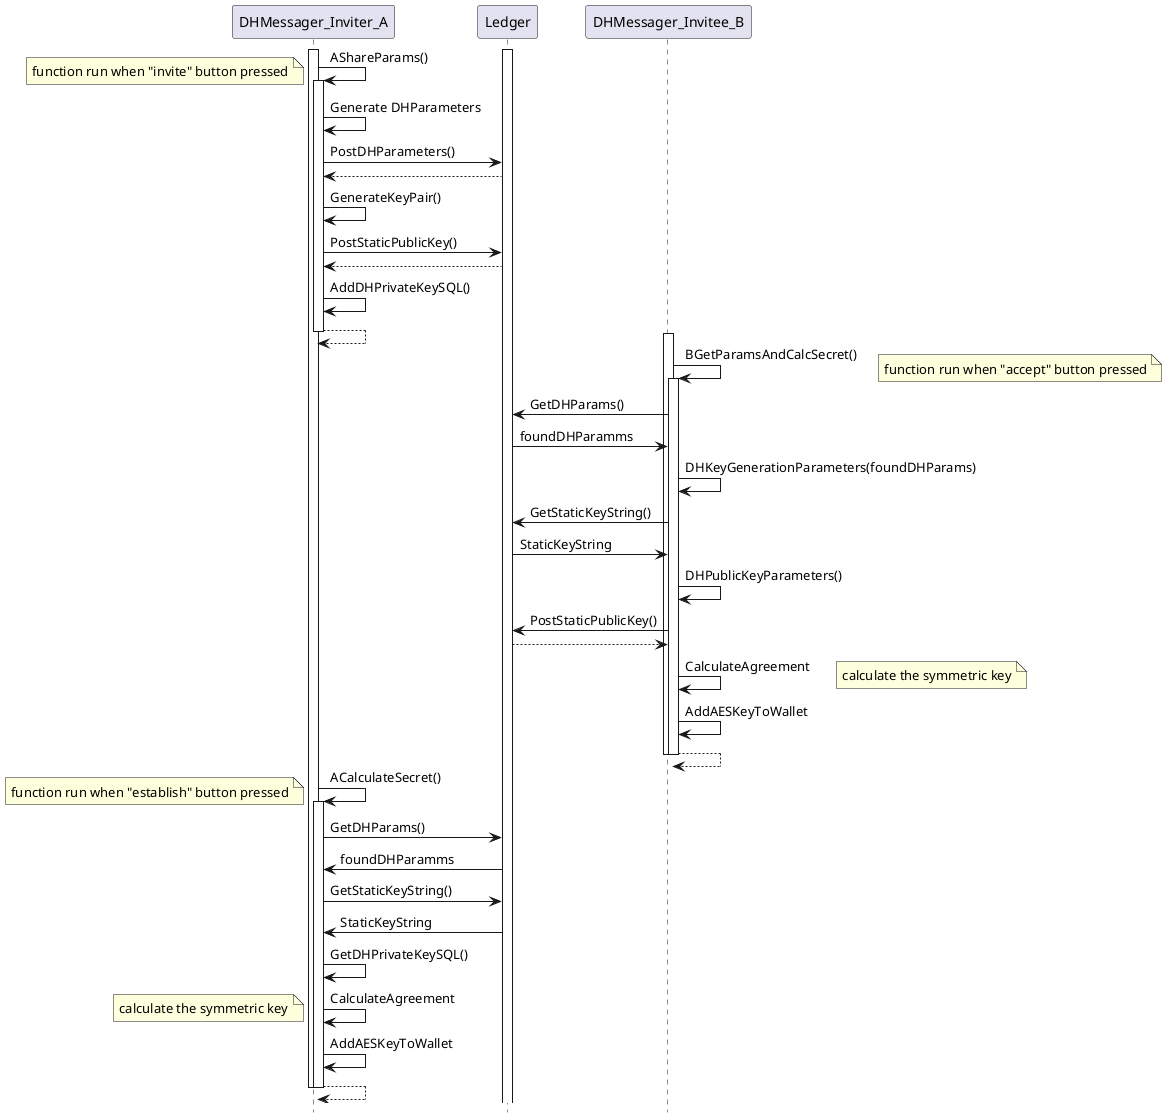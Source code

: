 @startuml 
hide footbox

participant DHMessager_Inviter_A
participant Ledger
participant DHMessager_Invitee_B


activate Ledger


activate DHMessager_Inviter_A
DHMessager_Inviter_A-> DHMessager_Inviter_A: AShareParams()
activate DHMessager_Inviter_A
note left: function run when "invite" button pressed
DHMessager_Inviter_A-> DHMessager_Inviter_A: Generate DHParameters
DHMessager_Inviter_A-> Ledger: PostDHParameters()
Ledger --> DHMessager_Inviter_A
DHMessager_Inviter_A-> DHMessager_Inviter_A: GenerateKeyPair()
DHMessager_Inviter_A-> Ledger: PostStaticPublicKey()
Ledger --> DHMessager_Inviter_A
DHMessager_Inviter_A-> DHMessager_Inviter_A: AddDHPrivateKeySQL()
return




activate DHMessager_Invitee_B
DHMessager_Invitee_B-> DHMessager_Invitee_B: BGetParamsAndCalcSecret()
activate DHMessager_Invitee_B
note right: function run when "accept" button pressed
DHMessager_Invitee_B-> Ledger: GetDHParams()
Ledger -> DHMessager_Invitee_B: foundDHParamms
DHMessager_Invitee_B-> DHMessager_Invitee_B: DHKeyGenerationParameters(foundDHParams)
DHMessager_Invitee_B-> Ledger: GetStaticKeyString()
Ledger -> DHMessager_Invitee_B: StaticKeyString
DHMessager_Invitee_B-> DHMessager_Invitee_B:DHPublicKeyParameters()
DHMessager_Invitee_B-> Ledger:PostStaticPublicKey()
Ledger --> DHMessager_Invitee_B
DHMessager_Invitee_B-> DHMessager_Invitee_B: CalculateAgreement
note right: calculate the symmetric key
DHMessager_Invitee_B-> DHMessager_Invitee_B: AddAESKeyToWallet
return
deactivate DHMessager_Invitee_B


DHMessager_Inviter_A-> DHMessager_Inviter_A: ACalculateSecret()
activate DHMessager_Inviter_A
note left: function run when "establish" button pressed
DHMessager_Inviter_A-> Ledger: GetDHParams()
Ledger -> DHMessager_Inviter_A: foundDHParamms
DHMessager_Inviter_A-> Ledger: GetStaticKeyString()
Ledger -> DHMessager_Inviter_A: StaticKeyString
DHMessager_Inviter_A-> DHMessager_Inviter_A: GetDHPrivateKeySQL()
DHMessager_Inviter_A-> DHMessager_Inviter_A: CalculateAgreement
note left: calculate the symmetric key
DHMessager_Inviter_A-> DHMessager_Inviter_A: AddAESKeyToWallet
return
deactivate DHMessager_Inviter_A






@enduml
